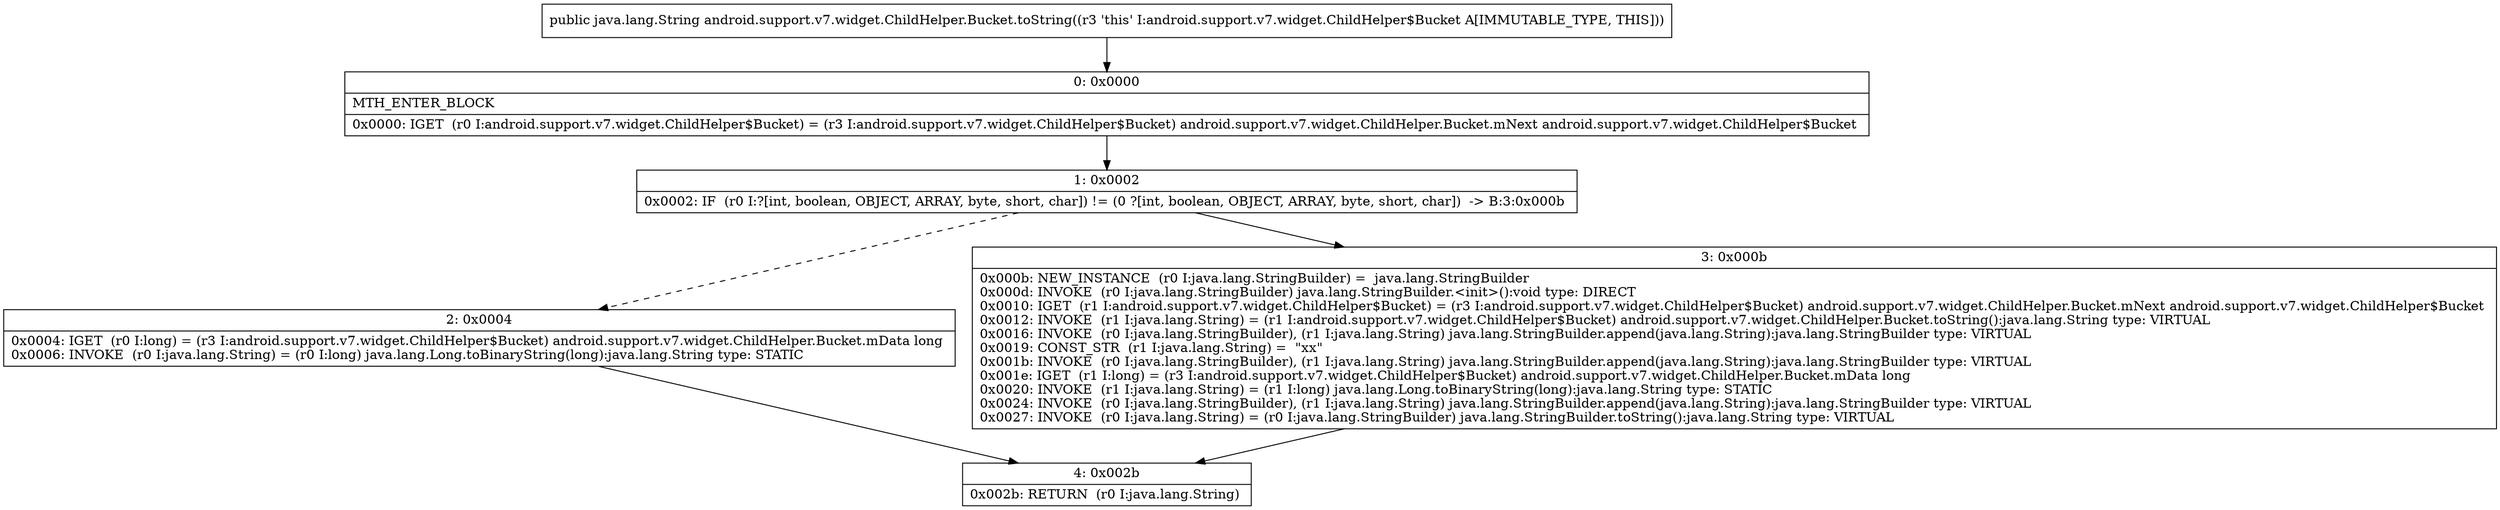 digraph "CFG forandroid.support.v7.widget.ChildHelper.Bucket.toString()Ljava\/lang\/String;" {
Node_0 [shape=record,label="{0\:\ 0x0000|MTH_ENTER_BLOCK\l|0x0000: IGET  (r0 I:android.support.v7.widget.ChildHelper$Bucket) = (r3 I:android.support.v7.widget.ChildHelper$Bucket) android.support.v7.widget.ChildHelper.Bucket.mNext android.support.v7.widget.ChildHelper$Bucket \l}"];
Node_1 [shape=record,label="{1\:\ 0x0002|0x0002: IF  (r0 I:?[int, boolean, OBJECT, ARRAY, byte, short, char]) != (0 ?[int, boolean, OBJECT, ARRAY, byte, short, char])  \-\> B:3:0x000b \l}"];
Node_2 [shape=record,label="{2\:\ 0x0004|0x0004: IGET  (r0 I:long) = (r3 I:android.support.v7.widget.ChildHelper$Bucket) android.support.v7.widget.ChildHelper.Bucket.mData long \l0x0006: INVOKE  (r0 I:java.lang.String) = (r0 I:long) java.lang.Long.toBinaryString(long):java.lang.String type: STATIC \l}"];
Node_3 [shape=record,label="{3\:\ 0x000b|0x000b: NEW_INSTANCE  (r0 I:java.lang.StringBuilder) =  java.lang.StringBuilder \l0x000d: INVOKE  (r0 I:java.lang.StringBuilder) java.lang.StringBuilder.\<init\>():void type: DIRECT \l0x0010: IGET  (r1 I:android.support.v7.widget.ChildHelper$Bucket) = (r3 I:android.support.v7.widget.ChildHelper$Bucket) android.support.v7.widget.ChildHelper.Bucket.mNext android.support.v7.widget.ChildHelper$Bucket \l0x0012: INVOKE  (r1 I:java.lang.String) = (r1 I:android.support.v7.widget.ChildHelper$Bucket) android.support.v7.widget.ChildHelper.Bucket.toString():java.lang.String type: VIRTUAL \l0x0016: INVOKE  (r0 I:java.lang.StringBuilder), (r1 I:java.lang.String) java.lang.StringBuilder.append(java.lang.String):java.lang.StringBuilder type: VIRTUAL \l0x0019: CONST_STR  (r1 I:java.lang.String) =  \"xx\" \l0x001b: INVOKE  (r0 I:java.lang.StringBuilder), (r1 I:java.lang.String) java.lang.StringBuilder.append(java.lang.String):java.lang.StringBuilder type: VIRTUAL \l0x001e: IGET  (r1 I:long) = (r3 I:android.support.v7.widget.ChildHelper$Bucket) android.support.v7.widget.ChildHelper.Bucket.mData long \l0x0020: INVOKE  (r1 I:java.lang.String) = (r1 I:long) java.lang.Long.toBinaryString(long):java.lang.String type: STATIC \l0x0024: INVOKE  (r0 I:java.lang.StringBuilder), (r1 I:java.lang.String) java.lang.StringBuilder.append(java.lang.String):java.lang.StringBuilder type: VIRTUAL \l0x0027: INVOKE  (r0 I:java.lang.String) = (r0 I:java.lang.StringBuilder) java.lang.StringBuilder.toString():java.lang.String type: VIRTUAL \l}"];
Node_4 [shape=record,label="{4\:\ 0x002b|0x002b: RETURN  (r0 I:java.lang.String) \l}"];
MethodNode[shape=record,label="{public java.lang.String android.support.v7.widget.ChildHelper.Bucket.toString((r3 'this' I:android.support.v7.widget.ChildHelper$Bucket A[IMMUTABLE_TYPE, THIS])) }"];
MethodNode -> Node_0;
Node_0 -> Node_1;
Node_1 -> Node_2[style=dashed];
Node_1 -> Node_3;
Node_2 -> Node_4;
Node_3 -> Node_4;
}


